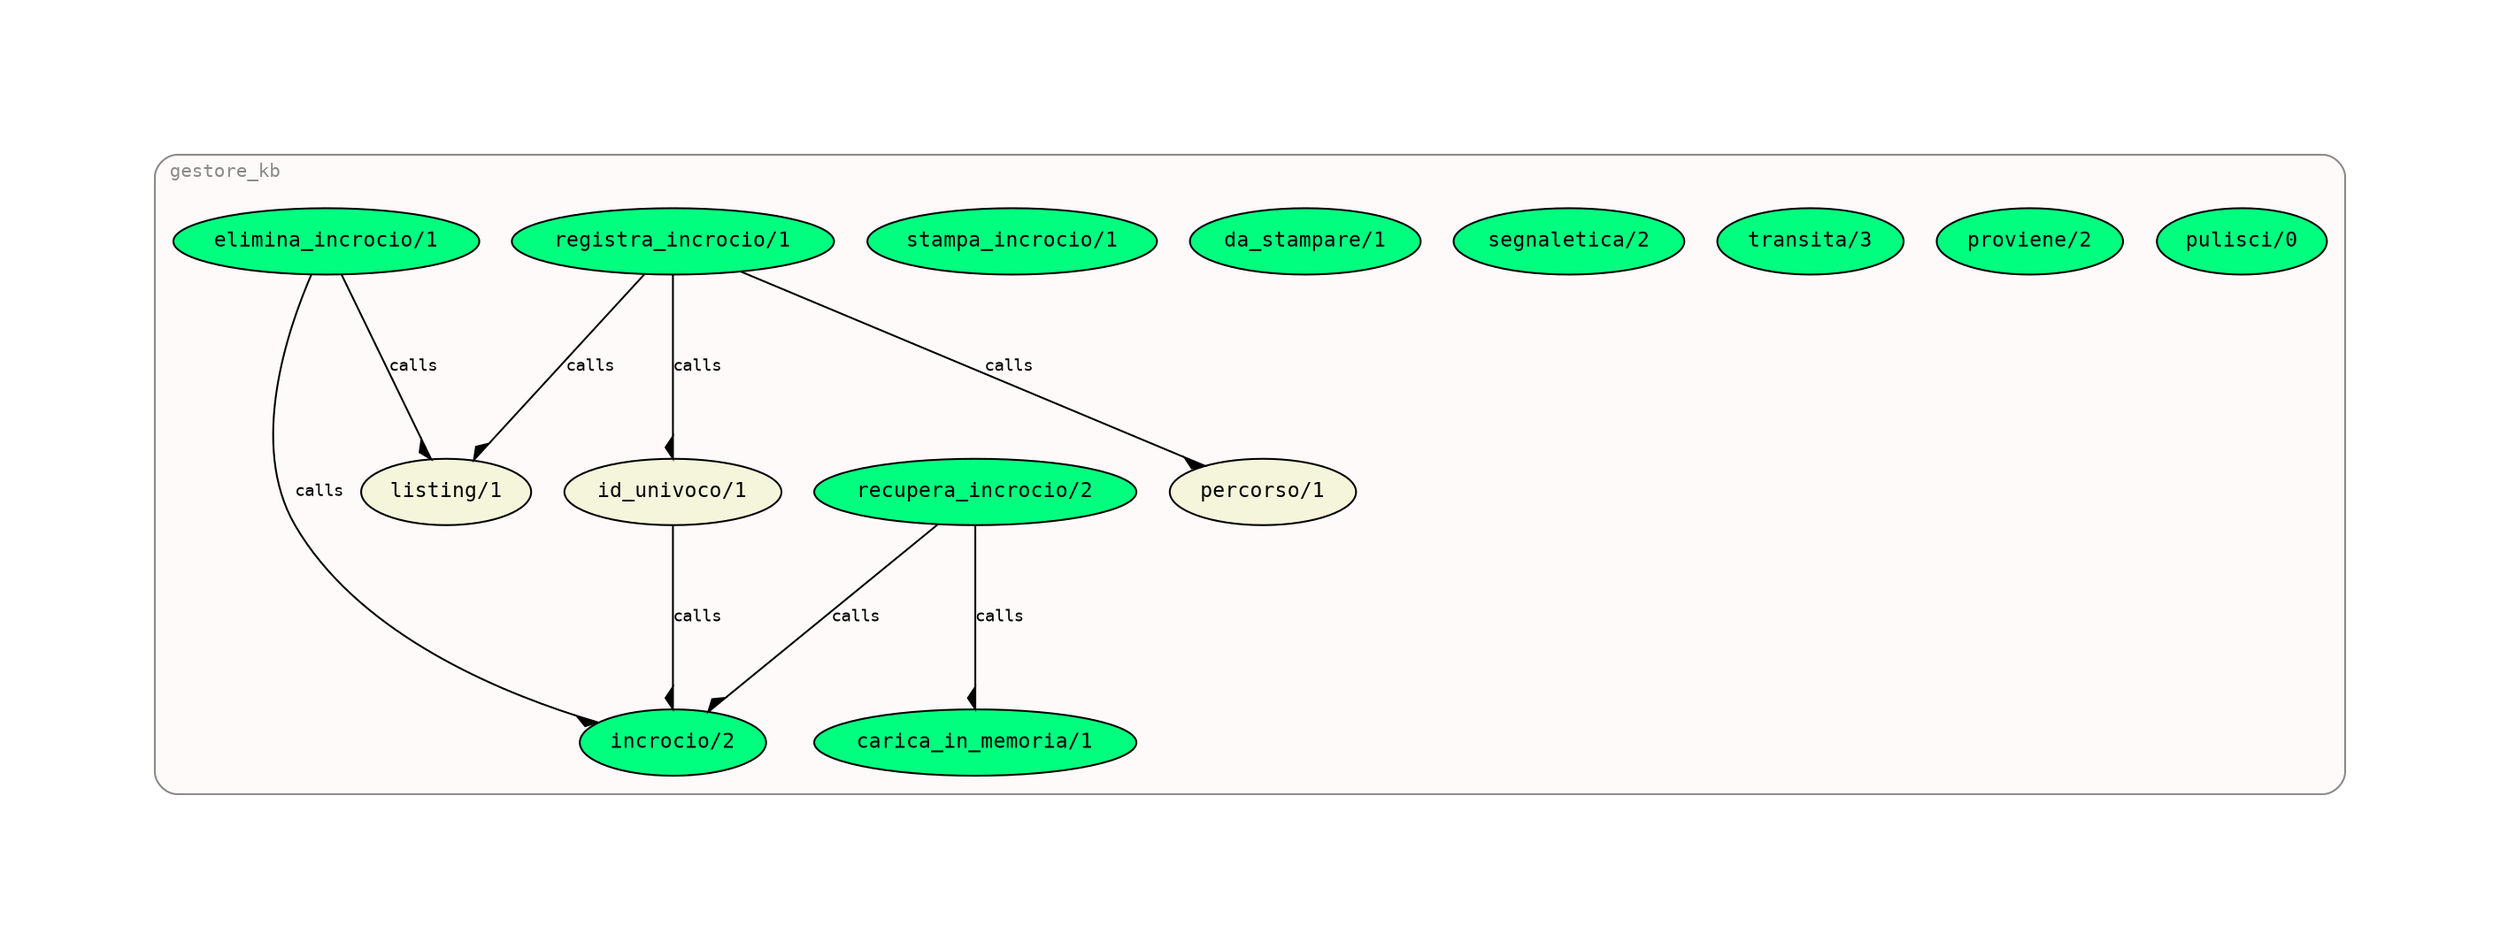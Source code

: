 digraph "gestore_kb_object" {
rankdir="TB"
ranksep="1.25"
compound="true"
splines="true"
pack="true"
clusterrank="local"
labeljust="l"
margin="1.0"
fontname="Courier"
fontsize="10"
fontcolor="snow4"
pencolor="snow4"
node [shape="ellipse",style="filled",fillcolor="white",fontname="Courier",fontsize="9"]
edge [fontname="Courier",fontsize="9"]

subgraph "cluster_gestore_kb_object" {
URL=""
tooltip="/home/giuseppe/IA/Progetto/code/prolog/gestore_kb.lgt"
bgcolor="snow"
style="rounded"
margin="10"
label="gestore_kb"
"pulisci/0" [shape="ellipse",URL="gestore_kb_0.html#pulisci/0",tooltip="gestore_kb_0.html#pulisci/0",style="filled",fillcolor="springgreen",label=<<FONT POINT-SIZE="11"><![CDATA[pulisci/0]]></FONT>>]
"carica_in_memoria/1" [shape="ellipse",URL="gestore_kb_0.html#carica_in_memoria/1",tooltip="gestore_kb_0.html#carica_in_memoria/1",style="filled",fillcolor="springgreen",label=<<FONT POINT-SIZE="11"><![CDATA[carica_in_memoria/1]]></FONT>>]
"recupera_incrocio/2" [shape="ellipse",URL="gestore_kb_0.html#recupera_incrocio/2",tooltip="gestore_kb_0.html#recupera_incrocio/2",style="filled",fillcolor="springgreen",label=<<FONT POINT-SIZE="11"><![CDATA[recupera_incrocio/2]]></FONT>>]
"proviene/2" [shape="ellipse",URL="gestore_kb_0.html#proviene/2",tooltip="gestore_kb_0.html#proviene/2",style="filled",fillcolor="springgreen",label=<<FONT POINT-SIZE="11"><![CDATA[proviene/2]]></FONT>>]
"transita/3" [shape="ellipse",URL="gestore_kb_0.html#transita/3",tooltip="gestore_kb_0.html#transita/3",style="filled",fillcolor="springgreen",label=<<FONT POINT-SIZE="11"><![CDATA[transita/3]]></FONT>>]
"segnaletica/2" [shape="ellipse",URL="gestore_kb_0.html#segnaletica/2",tooltip="gestore_kb_0.html#segnaletica/2",style="filled",fillcolor="springgreen",label=<<FONT POINT-SIZE="11"><![CDATA[segnaletica/2]]></FONT>>]
"incrocio/2" [shape="ellipse",URL="gestore_kb_0.html#incrocio/2",tooltip="gestore_kb_0.html#incrocio/2",style="filled",fillcolor="springgreen",label=<<FONT POINT-SIZE="11"><![CDATA[incrocio/2]]></FONT>>]
"da_stampare/1" [shape="ellipse",URL="gestore_kb_0.html#da_stampare/1",tooltip="gestore_kb_0.html#da_stampare/1",style="filled",fillcolor="springgreen",label=<<FONT POINT-SIZE="11"><![CDATA[da_stampare/1]]></FONT>>]
"stampa_incrocio/1" [shape="ellipse",URL="gestore_kb_0.html#stampa_incrocio/1",tooltip="gestore_kb_0.html#stampa_incrocio/1",style="filled",fillcolor="springgreen",label=<<FONT POINT-SIZE="11"><![CDATA[stampa_incrocio/1]]></FONT>>]
"registra_incrocio/1" [shape="ellipse",URL="gestore_kb_0.html#registra_incrocio/1",tooltip="gestore_kb_0.html#registra_incrocio/1",style="filled",fillcolor="springgreen",label=<<FONT POINT-SIZE="11"><![CDATA[registra_incrocio/1]]></FONT>>]
"elimina_incrocio/1" [shape="ellipse",URL="gestore_kb_0.html#elimina_incrocio/1",tooltip="gestore_kb_0.html#elimina_incrocio/1",style="filled",fillcolor="springgreen",label=<<FONT POINT-SIZE="11"><![CDATA[elimina_incrocio/1]]></FONT>>]
"pulisci/0" [shape="ellipse",URL="gestore_kb_0.html#pulisci/0",tooltip="gestore_kb_0.html#pulisci/0",style="filled",fillcolor="springgreen",label=<<FONT POINT-SIZE="11"><![CDATA[pulisci/0]]></FONT>>]
"carica_in_memoria/1" [shape="ellipse",URL="gestore_kb_0.html#carica_in_memoria/1",tooltip="gestore_kb_0.html#carica_in_memoria/1",style="filled",fillcolor="springgreen",label=<<FONT POINT-SIZE="11"><![CDATA[carica_in_memoria/1]]></FONT>>]
"recupera_incrocio/2" [shape="ellipse",URL="gestore_kb_0.html#recupera_incrocio/2",tooltip="gestore_kb_0.html#recupera_incrocio/2",style="filled",fillcolor="springgreen",label=<<FONT POINT-SIZE="11"><![CDATA[recupera_incrocio/2]]></FONT>>]
"proviene/2" [shape="ellipse",URL="gestore_kb_0.html#proviene/2",tooltip="gestore_kb_0.html#proviene/2",style="filled",fillcolor="springgreen",label=<<FONT POINT-SIZE="11"><![CDATA[proviene/2]]></FONT>>]
"transita/3" [shape="ellipse",URL="gestore_kb_0.html#transita/3",tooltip="gestore_kb_0.html#transita/3",style="filled",fillcolor="springgreen",label=<<FONT POINT-SIZE="11"><![CDATA[transita/3]]></FONT>>]
"segnaletica/2" [shape="ellipse",URL="gestore_kb_0.html#segnaletica/2",tooltip="gestore_kb_0.html#segnaletica/2",style="filled",fillcolor="springgreen",label=<<FONT POINT-SIZE="11"><![CDATA[segnaletica/2]]></FONT>>]
"incrocio/2" [shape="ellipse",URL="gestore_kb_0.html#incrocio/2",tooltip="gestore_kb_0.html#incrocio/2",style="filled",fillcolor="springgreen",label=<<FONT POINT-SIZE="11"><![CDATA[incrocio/2]]></FONT>>]
"da_stampare/1" [shape="ellipse",URL="gestore_kb_0.html#da_stampare/1",tooltip="gestore_kb_0.html#da_stampare/1",style="filled",fillcolor="springgreen",label=<<FONT POINT-SIZE="11"><![CDATA[da_stampare/1]]></FONT>>]
"stampa_incrocio/1" [shape="ellipse",URL="gestore_kb_0.html#stampa_incrocio/1",tooltip="gestore_kb_0.html#stampa_incrocio/1",style="filled",fillcolor="springgreen",label=<<FONT POINT-SIZE="11"><![CDATA[stampa_incrocio/1]]></FONT>>]
"registra_incrocio/1" [shape="ellipse",URL="gestore_kb_0.html#registra_incrocio/1",tooltip="gestore_kb_0.html#registra_incrocio/1",style="filled",fillcolor="springgreen",label=<<FONT POINT-SIZE="11"><![CDATA[registra_incrocio/1]]></FONT>>]
"elimina_incrocio/1" [shape="ellipse",URL="gestore_kb_0.html#elimina_incrocio/1",tooltip="gestore_kb_0.html#elimina_incrocio/1",style="filled",fillcolor="springgreen",label=<<FONT POINT-SIZE="11"><![CDATA[elimina_incrocio/1]]></FONT>>]
"id_univoco/1" [shape="ellipse",style="filled",fillcolor="beige",label=<<FONT POINT-SIZE="11"><![CDATA[id_univoco/1]]></FONT>>]
"percorso/1" [shape="ellipse",style="filled",fillcolor="beige",label=<<FONT POINT-SIZE="11"><![CDATA[percorso/1]]></FONT>>]
"listing/1" [shape="ellipse",style="filled",fillcolor="beige",label=<<FONT POINT-SIZE="11"><![CDATA[listing/1]]></FONT>>]
subgraph "cluster_other" {
URL=""
tooltip="(external predicates)"
bgcolor="white"
style="rounded"
margin="10"
label="(external predicates)"
}

"recupera_incrocio/2" -> "incrocio/2" [arrowhead="rdiamond",tooltip="calls",label=<<![CDATA[calls]]><BR/>>]
"recupera_incrocio/2" -> "carica_in_memoria/1" [arrowhead="rdiamond",tooltip="calls",label=<<![CDATA[calls]]><BR/>>]
"registra_incrocio/1" -> "id_univoco/1" [arrowhead="rdiamond",tooltip="calls",label=<<![CDATA[calls]]><BR/>>]
"registra_incrocio/1" -> "percorso/1" [arrowhead="rdiamond",tooltip="calls",label=<<![CDATA[calls]]><BR/>>]
"registra_incrocio/1" -> "listing/1" [arrowhead="rdiamond",tooltip="calls",label=<<![CDATA[calls]]><BR/>>]
"elimina_incrocio/1" -> "incrocio/2" [arrowhead="rdiamond",tooltip="calls",label=<<![CDATA[calls]]><BR/>>]
"elimina_incrocio/1" -> "listing/1" [arrowhead="rdiamond",tooltip="calls",label=<<![CDATA[calls]]><BR/>>]
"id_univoco/1" -> "incrocio/2" [arrowhead="rdiamond",tooltip="calls",label=<<![CDATA[calls]]><BR/>>]
}

}

